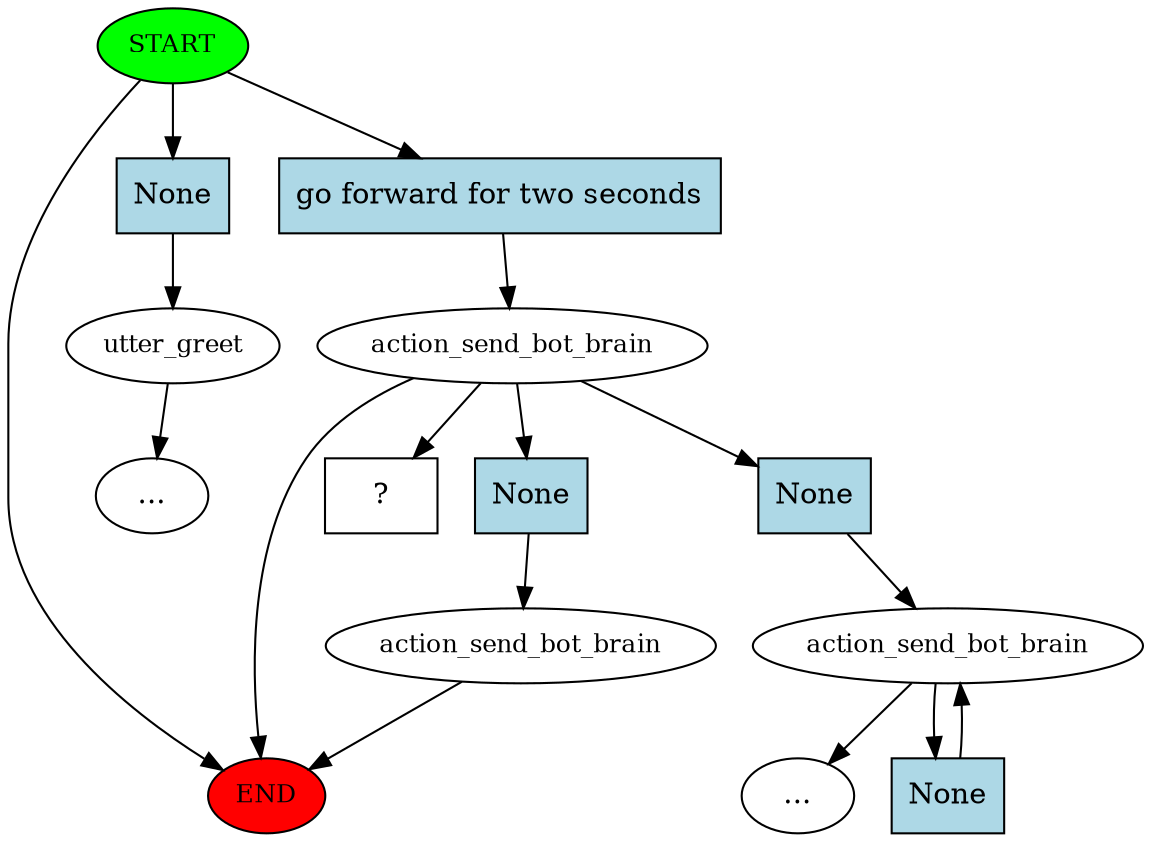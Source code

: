 digraph  {
0 [class="start active", fillcolor=green, fontsize=12, label=START, style=filled];
"-1" [class=end, fillcolor=red, fontsize=12, label=END, style=filled];
1 [class="", fontsize=12, label=utter_greet];
3 [class=active, fontsize=12, label=action_send_bot_brain];
8 [class="", fontsize=12, label=action_send_bot_brain];
"-5" [class=ellipsis, label="..."];
11 [class="", fontsize=12, label=action_send_bot_brain];
"-7" [class=ellipsis, label="..."];
15 [class="intent dashed active", label="  ?  ", shape=rect];
16 [class=intent, fillcolor=lightblue, label=None, shape=rect, style=filled];
17 [class="intent active", fillcolor=lightblue, label="go forward for two seconds", shape=rect, style=filled];
18 [class=intent, fillcolor=lightblue, label=None, shape=rect, style=filled];
19 [class=intent, fillcolor=lightblue, label=None, shape=rect, style=filled];
20 [class=intent, fillcolor=lightblue, label=None, shape=rect, style=filled];
0 -> "-1"  [class="", key=NONE, label=""];
0 -> 16  [class="", key=0];
0 -> 17  [class=active, key=0];
1 -> "-7"  [class="", key=NONE, label=""];
3 -> "-1"  [class="", key=NONE, label=""];
3 -> 15  [class=active, key=NONE, label=""];
3 -> 18  [class="", key=0];
3 -> 19  [class="", key=0];
8 -> "-5"  [class="", key=NONE, label=""];
8 -> 20  [class="", key=0];
11 -> "-1"  [class="", key=NONE, label=""];
16 -> 1  [class="", key=0];
17 -> 3  [class=active, key=0];
18 -> 8  [class="", key=0];
19 -> 11  [class="", key=0];
20 -> 8  [class="", key=0];
}
